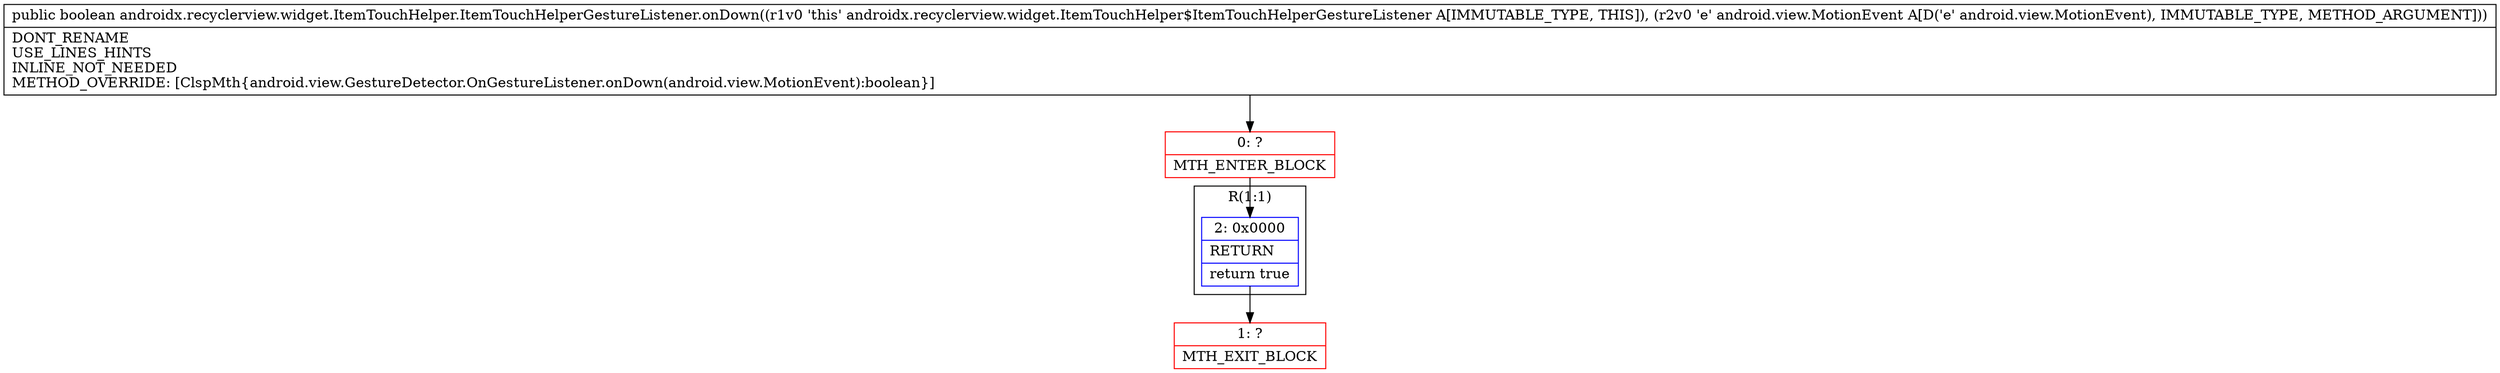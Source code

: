digraph "CFG forandroidx.recyclerview.widget.ItemTouchHelper.ItemTouchHelperGestureListener.onDown(Landroid\/view\/MotionEvent;)Z" {
subgraph cluster_Region_498271355 {
label = "R(1:1)";
node [shape=record,color=blue];
Node_2 [shape=record,label="{2\:\ 0x0000|RETURN\l|return true\l}"];
}
Node_0 [shape=record,color=red,label="{0\:\ ?|MTH_ENTER_BLOCK\l}"];
Node_1 [shape=record,color=red,label="{1\:\ ?|MTH_EXIT_BLOCK\l}"];
MethodNode[shape=record,label="{public boolean androidx.recyclerview.widget.ItemTouchHelper.ItemTouchHelperGestureListener.onDown((r1v0 'this' androidx.recyclerview.widget.ItemTouchHelper$ItemTouchHelperGestureListener A[IMMUTABLE_TYPE, THIS]), (r2v0 'e' android.view.MotionEvent A[D('e' android.view.MotionEvent), IMMUTABLE_TYPE, METHOD_ARGUMENT]))  | DONT_RENAME\lUSE_LINES_HINTS\lINLINE_NOT_NEEDED\lMETHOD_OVERRIDE: [ClspMth\{android.view.GestureDetector.OnGestureListener.onDown(android.view.MotionEvent):boolean\}]\l}"];
MethodNode -> Node_0;Node_2 -> Node_1;
Node_0 -> Node_2;
}


